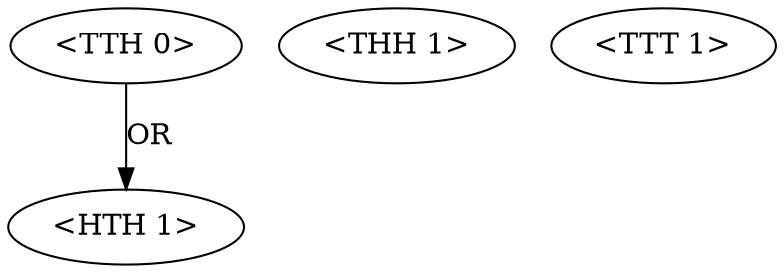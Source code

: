 /* state space graph for the 3 coins problem */
digraph threecoins {
  rankdir = "TB";

  "<TTH 0>";
  "<HTH 1>";
  "<THH 1>";
  "<TTT 1>";



  "<TTH 0>" -> "<HTH 1>" [
    label = "OR"
  ]
}